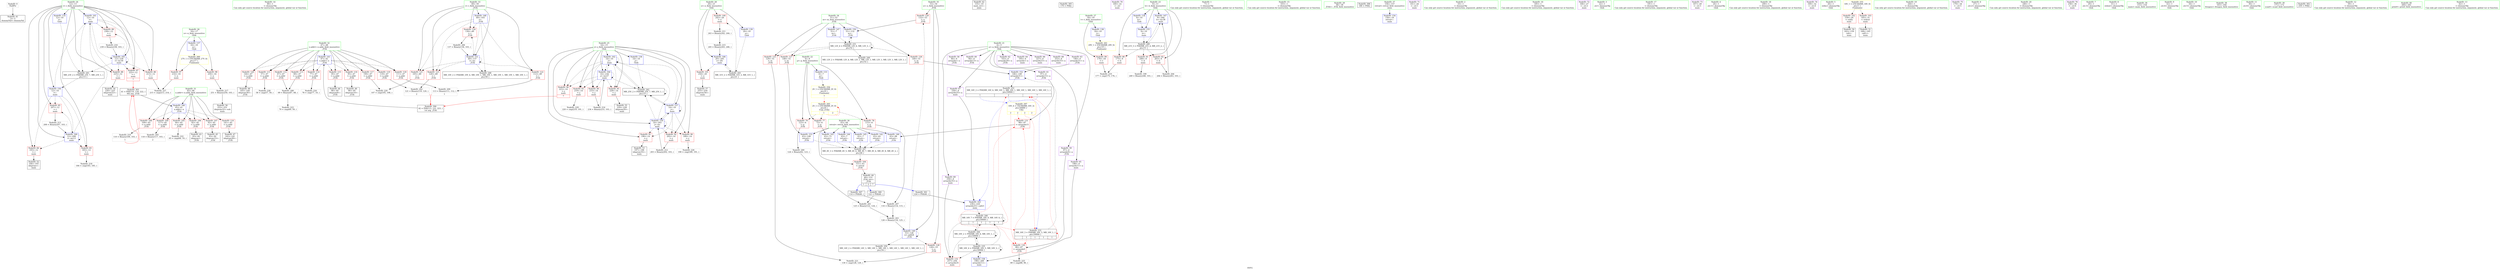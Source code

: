 digraph "SVFG" {
	label="SVFG";

	Node0x564e0993f7c0 [shape=record,color=grey,label="{NodeID: 0\nNullPtr}"];
	Node0x564e0993f7c0 -> Node0x564e09960aa0[style=solid];
	Node0x564e09961150 [shape=record,color=red,label="{NodeID: 97\n214\<--16\n\<--n\nmain\n}"];
	Node0x564e09961150 -> Node0x564e0996eb60[style=solid];
	Node0x564e0993fbe0 [shape=record,color=green,label="{NodeID: 14\n90\<--1\n\<--dummyObj\nCan only get source location for instruction, argument, global var or function.}"];
	Node0x564e09961cb0 [shape=record,color=red,label="{NodeID: 111\n57\<--47\n\<--x.addr\n_Z1fii\n}"];
	Node0x564e09961cb0 -> Node0x564e0996ece0[style=solid];
	Node0x564e0995fef0 [shape=record,color=green,label="{NodeID: 28\n20\<--21\nx\<--x_field_insensitive\nGlob }"];
	Node0x564e0995fef0 -> Node0x564e099613c0[style=solid];
	Node0x564e0995fef0 -> Node0x564e09961490[style=solid];
	Node0x564e0995fef0 -> Node0x564e09967bd0[style=solid];
	Node0x564e0995fef0 -> Node0x564e099691f0[style=solid];
	Node0x564e0996cee0 [shape=record,color=grey,label="{NodeID: 208\n69 = Binary(67, 68, )\n}"];
	Node0x564e0996cee0 -> Node0x564e0996e560[style=solid];
	Node0x564e09966f50 [shape=record,color=red,label="{NodeID: 125\n129\<--51\n\<--m\n_Z1fii\n}"];
	Node0x564e09966f50 -> Node0x564e0996e260[style=solid];
	Node0x564e09960ba0 [shape=record,color=black,label="{NodeID: 42\n155\<--10\nmain_ret\<--\nmain\n}"];
	Node0x564e09990550 [shape=record,color=black,label="{NodeID: 305\n170 = PHI()\n}"];
	Node0x564e0996e3e0 [shape=record,color=grey,label="{NodeID: 222\n65 = cmp(64, 10, )\n}"];
	Node0x564e09967bd0 [shape=record,color=blue,label="{NodeID: 139\n20\<--10\nx\<--\nGlob }"];
	Node0x564e09967bd0 -> Node0x564e0997aae0[style=dashed];
	Node0x564e09962720 [shape=record,color=black,label="{NodeID: 56\n252\<--251\nidxprom32\<--sub\nmain\n}"];
	Node0x564e09968760 [shape=record,color=blue,label="{NodeID: 153\n43\<--148\nretval\<--\n_Z1fii\n}"];
	Node0x564e09968760 -> Node0x564e0997bee0[style=dashed];
	Node0x564e09963280 [shape=record,color=purple,label="{NodeID: 70\n160\<--22\n\<--.str\nmain\n}"];
	Node0x564e0997d5f0 [shape=record,color=black,label="{NodeID: 250\nMR_14V_2 = PHI(MR_14V_3, MR_14V_1, MR_14V_1, MR_14V_1, MR_14V_1, MR_14V_1, )\npts\{54 \}\n}"];
	Node0x564e099692c0 [shape=record,color=blue,label="{NodeID: 167\n9\<--264\nh\<--inc38\nmain\n}"];
	Node0x564e099692c0 -> Node0x564e09979be0[style=dashed];
	Node0x564e09963de0 [shape=record,color=red,label="{NodeID: 84\n193\<--12\n\<--i\nmain\n}"];
	Node0x564e09963de0 -> Node0x564e099623e0[style=solid];
	Node0x564e09942520 [shape=record,color=green,label="{NodeID: 1\n7\<--1\n\<--dummyObj\nCan only get source location for instruction, argument, global var or function.}"];
	Node0x564e09961220 [shape=record,color=red,label="{NodeID: 98\n250\<--16\n\<--n\nmain\n}"];
	Node0x564e09961220 -> Node0x564e0996dc60[style=solid];
	Node0x564e0993fcb0 [shape=record,color=green,label="{NodeID: 15\n103\<--1\n\<--dummyObj\nCan only get source location for instruction, argument, global var or function.}"];
	Node0x564e09961d80 [shape=record,color=red,label="{NodeID: 112\n67\<--47\n\<--x.addr\n_Z1fii\n}"];
	Node0x564e09961d80 -> Node0x564e0996cee0[style=solid];
	Node0x564e0995fff0 [shape=record,color=green,label="{NodeID: 29\n38\<--39\n_Z1fii\<--_Z1fii_field_insensitive\n}"];
	Node0x564e0996d060 [shape=record,color=grey,label="{NodeID: 209\n113 = Binary(111, 112, )\n|{<s0>1}}"];
	Node0x564e0996d060:s0 -> Node0x564e09990150[style=solid,color=red];
	Node0x564e09967020 [shape=record,color=red,label="{NodeID: 126\n140\<--51\n\<--m\n_Z1fii\n}"];
	Node0x564e09967020 -> Node0x564e09968690[style=solid];
	Node0x564e09960c70 [shape=record,color=black,label="{NodeID: 43\n83\<--82\nidxprom\<--\n_Z1fii\n}"];
	Node0x564e09990650 [shape=record,color=black,label="{NodeID: 306\n180 = PHI()\n}"];
	Node0x564e0996e560 [shape=record,color=grey,label="{NodeID: 223\n70 = cmp(69, 59, )\n}"];
	Node0x564e09967cd0 [shape=record,color=blue,label="{NodeID: 140\n45\<--41\nn.addr\<--n\n_Z1fii\n}"];
	Node0x564e09967cd0 -> Node0x564e099617d0[style=dashed];
	Node0x564e09967cd0 -> Node0x564e099618a0[style=dashed];
	Node0x564e09967cd0 -> Node0x564e09961970[style=dashed];
	Node0x564e09967cd0 -> Node0x564e09961a40[style=dashed];
	Node0x564e09967cd0 -> Node0x564e09961b10[style=dashed];
	Node0x564e09967cd0 -> Node0x564e09961be0[style=dashed];
	Node0x564e099627f0 [shape=record,color=black,label="{NodeID: 57\n255\<--254\nidxprom34\<--\nmain\n}"];
	Node0x564e09968830 [shape=record,color=blue,label="{NodeID: 154\n156\<--10\nretval\<--\nmain\n}"];
	Node0x564e09963350 [shape=record,color=purple,label="{NodeID: 71\n161\<--24\n\<--.str.1\nmain\n}"];
	Node0x564e0997d6e0 [shape=record,color=black,label="{NodeID: 251\nMR_16V_2 = PHI(MR_16V_6, MR_16V_1, MR_16V_1, MR_16V_1, MR_16V_1, MR_16V_1, )\npts\{50000 \}\n|{<s0>1|<s1>2|<s2>7}}"];
	Node0x564e0997d6e0:s0 -> Node0x564e09982630[style=dashed,color=blue];
	Node0x564e0997d6e0:s1 -> Node0x564e099778e0[style=dashed,color=blue];
	Node0x564e0997d6e0:s2 -> Node0x564e09968f80[style=dashed,color=blue];
	Node0x564e09963eb0 [shape=record,color=red,label="{NodeID: 85\n207\<--12\n\<--i\nmain\n}"];
	Node0x564e09963eb0 -> Node0x564e0996d660[style=solid];
	Node0x564e0993ff20 [shape=record,color=green,label="{NodeID: 2\n10\<--1\n\<--dummyObj\nCan only get source location for instruction, argument, global var or function.}"];
	Node0x564e0997fe10 [shape=record,color=yellow,style=double,label="{NodeID: 265\n2V_1 = ENCHI(MR_2V_0)\npts\{8 \}\nFun[_Z1fii]|{|<s3>1|<s4>2}}"];
	Node0x564e0997fe10 -> Node0x564e09963830[style=dashed];
	Node0x564e0997fe10 -> Node0x564e09963900[style=dashed];
	Node0x564e0997fe10 -> Node0x564e099639d0[style=dashed];
	Node0x564e0997fe10:s3 -> Node0x564e0997fe10[style=dashed,color=red];
	Node0x564e0997fe10:s4 -> Node0x564e0997fe10[style=dashed,color=red];
	Node0x564e099612f0 [shape=record,color=red,label="{NodeID: 99\n176\<--18\n\<--t\nmain\n}"];
	Node0x564e099612f0 -> Node0x564e0996df60[style=solid];
	Node0x564e0995f0a0 [shape=record,color=green,label="{NodeID: 16\n185\<--1\n\<--dummyObj\nCan only get source location for instruction, argument, global var or function.}"];
	Node0x564e09961e50 [shape=record,color=red,label="{NodeID: 113\n68\<--47\n\<--x.addr\n_Z1fii\n}"];
	Node0x564e09961e50 -> Node0x564e0996cee0[style=solid];
	Node0x564e099600f0 [shape=record,color=green,label="{NodeID: 30\n43\<--44\nretval\<--retval_field_insensitive\n_Z1fii\n}"];
	Node0x564e099600f0 -> Node0x564e09961700[style=solid];
	Node0x564e099600f0 -> Node0x564e09967e70[style=solid];
	Node0x564e099600f0 -> Node0x564e09967f40[style=solid];
	Node0x564e099600f0 -> Node0x564e09968010[style=solid];
	Node0x564e099600f0 -> Node0x564e099680e0[style=solid];
	Node0x564e099600f0 -> Node0x564e099681b0[style=solid];
	Node0x564e099600f0 -> Node0x564e09968760[style=solid];
	Node0x564e0996d1e0 [shape=record,color=grey,label="{NodeID: 210\n110 = Binary(109, 103, )\n|{<s0>1}}"];
	Node0x564e0996d1e0:s0 -> Node0x564e0998fe40[style=solid,color=red];
	Node0x564e099670f0 [shape=record,color=red,label="{NodeID: 127\n148\<--51\n\<--m\n_Z1fii\n}"];
	Node0x564e099670f0 -> Node0x564e09968760[style=solid];
	Node0x564e09960d40 [shape=record,color=black,label="{NodeID: 44\n86\<--85\nidxprom8\<--\n_Z1fii\n}"];
	Node0x564e09990750 [shape=record,color=black,label="{NodeID: 307\n114 = PHI(40, )\n}"];
	Node0x564e09990750 -> Node0x564e0996cd60[style=solid];
	Node0x564e0996e6e0 [shape=record,color=grey,label="{NodeID: 224\n78 = cmp(77, 10, )\n}"];
	Node0x564e09967da0 [shape=record,color=blue,label="{NodeID: 141\n47\<--42\nx.addr\<--x\n_Z1fii\n}"];
	Node0x564e09967da0 -> Node0x564e09961cb0[style=dashed];
	Node0x564e09967da0 -> Node0x564e09961d80[style=dashed];
	Node0x564e09967da0 -> Node0x564e09961e50[style=dashed];
	Node0x564e09967da0 -> Node0x564e09961f20[style=dashed];
	Node0x564e09967da0 -> Node0x564e09961ff0[style=dashed];
	Node0x564e09967da0 -> Node0x564e09966800[style=dashed];
	Node0x564e09967da0 -> Node0x564e099668d0[style=dashed];
	Node0x564e09967da0 -> Node0x564e099669a0[style=dashed];
	Node0x564e09967da0 -> Node0x564e09966a70[style=dashed];
	Node0x564e09967da0 -> Node0x564e09966b40[style=dashed];
	Node0x564e099628c0 [shape=record,color=purple,label="{NodeID: 58\n84\<--4\narrayidx\<--a\n_Z1fii\n}"];
	Node0x564e09968900 [shape=record,color=blue,label="{NodeID: 155\n9\<--10\nh\<--\nmain\n}"];
	Node0x564e09968900 -> Node0x564e09979be0[style=dashed];
	Node0x564e09963420 [shape=record,color=purple,label="{NodeID: 72\n166\<--27\n\<--.str.2\nmain\n}"];
	Node0x564e09963f80 [shape=record,color=red,label="{NodeID: 86\n213\<--12\n\<--i\nmain\n}"];
	Node0x564e09963f80 -> Node0x564e0996eb60[style=solid];
	Node0x564e0993f9c0 [shape=record,color=green,label="{NodeID: 3\n22\<--1\n.str\<--dummyObj\nGlob }"];
	Node0x564e099613c0 [shape=record,color=red,label="{NodeID: 100\n242\<--20\n\<--x\nmain\n}"];
	Node0x564e099613c0 -> Node0x564e0996d360[style=solid];
	Node0x564e0995f170 [shape=record,color=green,label="{NodeID: 17\n191\<--1\n\<--dummyObj\nCan only get source location for instruction, argument, global var or function.}"];
	Node0x564e09961f20 [shape=record,color=red,label="{NodeID: 114\n77\<--47\n\<--x.addr\n_Z1fii\n}"];
	Node0x564e09961f20 -> Node0x564e0996e6e0[style=solid];
	Node0x564e099601c0 [shape=record,color=green,label="{NodeID: 31\n45\<--46\nn.addr\<--n.addr_field_insensitive\n_Z1fii\n}"];
	Node0x564e099601c0 -> Node0x564e099617d0[style=solid];
	Node0x564e099601c0 -> Node0x564e099618a0[style=solid];
	Node0x564e099601c0 -> Node0x564e09961970[style=solid];
	Node0x564e099601c0 -> Node0x564e09961a40[style=solid];
	Node0x564e099601c0 -> Node0x564e09961b10[style=solid];
	Node0x564e099601c0 -> Node0x564e09961be0[style=solid];
	Node0x564e099601c0 -> Node0x564e09967cd0[style=solid];
	Node0x564e0996d360 [shape=record,color=grey,label="{NodeID: 211\n243 = Binary(242, 244, )\n}"];
	Node0x564e0996d360 -> Node0x564e0996d960[style=solid];
	Node0x564e099671c0 [shape=record,color=red,label="{NodeID: 128\n128\<--53\n\<--u\n_Z1fii\n}"];
	Node0x564e099671c0 -> Node0x564e0996e260[style=solid];
	Node0x564e09960e10 [shape=record,color=black,label="{NodeID: 45\n93\<--92\nidxprom12\<--\n_Z1fii\n}"];
	Node0x564e0996e860 [shape=record,color=grey,label="{NodeID: 225\n89 = cmp(88, 90, )\n}"];
	Node0x564e09967e70 [shape=record,color=blue,label="{NodeID: 142\n43\<--62\nretval\<--\n_Z1fii\n}"];
	Node0x564e09967e70 -> Node0x564e0997bee0[style=dashed];
	Node0x564e09962990 [shape=record,color=purple,label="{NodeID: 59\n87\<--4\narrayidx9\<--a\n_Z1fii\n}"];
	Node0x564e09962990 -> Node0x564e09967360[style=solid];
	Node0x564e099689d0 [shape=record,color=blue,label="{NodeID: 156\n12\<--10\ni\<--\nmain\n}"];
	Node0x564e099689d0 -> Node0x564e09963d10[style=dashed];
	Node0x564e099689d0 -> Node0x564e09963de0[style=dashed];
	Node0x564e099689d0 -> Node0x564e09963eb0[style=dashed];
	Node0x564e099689d0 -> Node0x564e09968d10[style=dashed];
	Node0x564e099689d0 -> Node0x564e09968de0[style=dashed];
	Node0x564e099634f0 [shape=record,color=purple,label="{NodeID: 73\n167\<--29\n\<--.str.3\nmain\n}"];
	Node0x564e09964050 [shape=record,color=red,label="{NodeID: 87\n222\<--12\n\<--i\nmain\n|{<s0>7}}"];
	Node0x564e09964050:s0 -> Node0x564e0998fe40[style=solid,color=red];
	Node0x564e0993fd60 [shape=record,color=green,label="{NodeID: 4\n24\<--1\n.str.1\<--dummyObj\nGlob }"];
	Node0x564e09961490 [shape=record,color=red,label="{NodeID: 101\n254\<--20\n\<--x\nmain\n}"];
	Node0x564e09961490 -> Node0x564e099627f0[style=solid];
	Node0x564e0995f240 [shape=record,color=green,label="{NodeID: 18\n200\<--1\n\<--dummyObj\nCan only get source location for instruction, argument, global var or function.}"];
	Node0x564e09961ff0 [shape=record,color=red,label="{NodeID: 115\n85\<--47\n\<--x.addr\n_Z1fii\n}"];
	Node0x564e09961ff0 -> Node0x564e09960d40[style=solid];
	Node0x564e09960290 [shape=record,color=green,label="{NodeID: 32\n47\<--48\nx.addr\<--x.addr_field_insensitive\n_Z1fii\n}"];
	Node0x564e09960290 -> Node0x564e09961cb0[style=solid];
	Node0x564e09960290 -> Node0x564e09961d80[style=solid];
	Node0x564e09960290 -> Node0x564e09961e50[style=solid];
	Node0x564e09960290 -> Node0x564e09961f20[style=solid];
	Node0x564e09960290 -> Node0x564e09961ff0[style=solid];
	Node0x564e09960290 -> Node0x564e09966800[style=solid];
	Node0x564e09960290 -> Node0x564e099668d0[style=solid];
	Node0x564e09960290 -> Node0x564e099669a0[style=solid];
	Node0x564e09960290 -> Node0x564e09966a70[style=solid];
	Node0x564e09960290 -> Node0x564e09966b40[style=solid];
	Node0x564e09960290 -> Node0x564e09967da0[style=solid];
	Node0x564e0996d4e0 [shape=record,color=grey,label="{NodeID: 212\n203 = Binary(202, 103, )\n}"];
	Node0x564e0996d4e0 -> Node0x564e09968c40[style=solid];
	Node0x564e09967290 [shape=record,color=red,label="{NodeID: 129\n132\<--53\n\<--u\n_Z1fii\n}"];
	Node0x564e09967290 -> Node0x564e099684f0[style=solid];
	Node0x564e09960ee0 [shape=record,color=black,label="{NodeID: 46\n96\<--95\nidxprom14\<--\n_Z1fii\n}"];
	Node0x564e0996e9e0 [shape=record,color=grey,label="{NodeID: 226\n190 = cmp(189, 191, )\n}"];
	Node0x564e09967f40 [shape=record,color=blue,label="{NodeID: 143\n43\<--72\nretval\<--\n_Z1fii\n}"];
	Node0x564e09967f40 -> Node0x564e0997bee0[style=dashed];
	Node0x564e09962a60 [shape=record,color=purple,label="{NodeID: 60\n94\<--4\narrayidx13\<--a\n_Z1fii\n}"];
	Node0x564e09979be0 [shape=record,color=black,label="{NodeID: 240\nMR_21V_3 = PHI(MR_21V_4, MR_21V_2, )\npts\{11 \}\n}"];
	Node0x564e09979be0 -> Node0x564e09963aa0[style=dashed];
	Node0x564e09979be0 -> Node0x564e09963b70[style=dashed];
	Node0x564e09979be0 -> Node0x564e09963c40[style=dashed];
	Node0x564e09979be0 -> Node0x564e099692c0[style=dashed];
	Node0x564e09968aa0 [shape=record,color=blue,label="{NodeID: 157\n14\<--10\nj\<--\nmain\n}"];
	Node0x564e09968aa0 -> Node0x564e099642c0[style=dashed];
	Node0x564e09968aa0 -> Node0x564e09964390[style=dashed];
	Node0x564e09968aa0 -> Node0x564e09964460[style=dashed];
	Node0x564e09968aa0 -> Node0x564e09968aa0[style=dashed];
	Node0x564e09968aa0 -> Node0x564e09968c40[style=dashed];
	Node0x564e09968aa0 -> Node0x564e09968eb0[style=dashed];
	Node0x564e09968aa0 -> Node0x564e0997a5e0[style=dashed];
	Node0x564e099635c0 [shape=record,color=purple,label="{NodeID: 74\n169\<--32\n\<--.str.4\nmain\n}"];
	Node0x564e09964120 [shape=record,color=red,label="{NodeID: 88\n225\<--12\n\<--i\nmain\n}"];
	Node0x564e09964120 -> Node0x564e09962580[style=solid];
	Node0x564e0995ed60 [shape=record,color=green,label="{NodeID: 5\n26\<--1\nstdin\<--dummyObj\nGlob }"];
	Node0x564e09961560 [shape=record,color=red,label="{NodeID: 102\n159\<--26\n\<--stdin\nmain\n}"];
	Node0x564e09961560 -> Node0x564e09962240[style=solid];
	Node0x564e09942610 [shape=record,color=green,label="{NodeID: 19\n244\<--1\n\<--dummyObj\nCan only get source location for instruction, argument, global var or function.}"];
	Node0x564e099652a0 [shape=record,color=grey,label="{NodeID: 199\n249 = Binary(248, 103, )\n}"];
	Node0x564e09966800 [shape=record,color=red,label="{NodeID: 116\n95\<--47\n\<--x.addr\n_Z1fii\n}"];
	Node0x564e09966800 -> Node0x564e09960ee0[style=solid];
	Node0x564e09960360 [shape=record,color=green,label="{NodeID: 33\n49\<--50\ni\<--i_field_insensitive\n_Z1fii\n}"];
	Node0x564e09960360 -> Node0x564e09966c10[style=solid];
	Node0x564e09960360 -> Node0x564e09966ce0[style=solid];
	Node0x564e09960360 -> Node0x564e09966db0[style=solid];
	Node0x564e09960360 -> Node0x564e09966e80[style=solid];
	Node0x564e09960360 -> Node0x564e09968350[style=solid];
	Node0x564e09960360 -> Node0x564e099685c0[style=solid];
	Node0x564e0996d660 [shape=record,color=grey,label="{NodeID: 213\n208 = Binary(207, 103, )\n}"];
	Node0x564e0996d660 -> Node0x564e09968d10[style=solid];
	Node0x564e09967360 [shape=record,color=red,label="{NodeID: 130\n88\<--87\n\<--arrayidx9\n_Z1fii\n}"];
	Node0x564e09967360 -> Node0x564e0996e860[style=solid];
	Node0x564e09960fb0 [shape=record,color=black,label="{NodeID: 47\n142\<--141\nidxprom28\<--\n_Z1fii\n}"];
	Node0x564e0996eb60 [shape=record,color=grey,label="{NodeID: 227\n215 = cmp(213, 214, )\n}"];
	Node0x564e09968010 [shape=record,color=blue,label="{NodeID: 144\n43\<--7\nretval\<--\n_Z1fii\n}"];
	Node0x564e09968010 -> Node0x564e0997bee0[style=dashed];
	Node0x564e09962b30 [shape=record,color=purple,label="{NodeID: 61\n97\<--4\narrayidx15\<--a\n_Z1fii\n}"];
	Node0x564e09962b30 -> Node0x564e09967430[style=solid];
	Node0x564e0997a0e0 [shape=record,color=black,label="{NodeID: 241\nMR_23V_2 = PHI(MR_23V_7, MR_23V_1, )\npts\{13 \}\n}"];
	Node0x564e0997a0e0 -> Node0x564e099689d0[style=dashed];
	Node0x564e09968b70 [shape=record,color=blue,label="{NodeID: 158\n198\<--200\narrayidx11\<--\nmain\n}"];
	Node0x564e09968b70 -> Node0x564e099782e0[style=dashed];
	Node0x564e09963690 [shape=record,color=purple,label="{NodeID: 75\n179\<--34\n\<--.str.5\nmain\n}"];
	Node0x564e0997eae0 [shape=record,color=yellow,style=double,label="{NodeID: 255\n18V_1 = ENCHI(MR_18V_0)\npts\{1 \}\nFun[main]}"];
	Node0x564e0997eae0 -> Node0x564e09961560[style=dashed];
	Node0x564e0997eae0 -> Node0x564e09961630[style=dashed];
	Node0x564e099641f0 [shape=record,color=red,label="{NodeID: 89\n238\<--12\n\<--i\nmain\n}"];
	Node0x564e099641f0 -> Node0x564e0996dae0[style=solid];
	Node0x564e0995edf0 [shape=record,color=green,label="{NodeID: 6\n27\<--1\n.str.2\<--dummyObj\nGlob }"];
	Node0x564e09961630 [shape=record,color=red,label="{NodeID: 103\n165\<--31\n\<--stdout\nmain\n}"];
	Node0x564e09961630 -> Node0x564e09962310[style=solid];
	Node0x564e099426d0 [shape=record,color=green,label="{NodeID: 20\n246\<--1\n\<--dummyObj\nCan only get source location for instruction, argument, global var or function.}"];
	Node0x564e09965420 [shape=record,color=grey,label="{NodeID: 200\n124 = Binary(62, 123, )\n}"];
	Node0x564e09965420 -> Node0x564e099655a0[style=solid];
	Node0x564e099668d0 [shape=record,color=red,label="{NodeID: 117\n106\<--47\n\<--x.addr\n_Z1fii\n}"];
	Node0x564e099668d0 -> Node0x564e0996e0e0[style=solid];
	Node0x564e09960430 [shape=record,color=green,label="{NodeID: 34\n51\<--52\nm\<--m_field_insensitive\n_Z1fii\n}"];
	Node0x564e09960430 -> Node0x564e09966f50[style=solid];
	Node0x564e09960430 -> Node0x564e09967020[style=solid];
	Node0x564e09960430 -> Node0x564e099670f0[style=solid];
	Node0x564e09960430 -> Node0x564e09968280[style=solid];
	Node0x564e09960430 -> Node0x564e099684f0[style=solid];
	Node0x564e09982630 [shape=record,color=yellow,style=double,label="{NodeID: 297\n16V_4 = CSCHI(MR_16V_3)\npts\{50000 \}\nCS[]|{<s0>2|<s1>2|<s2>2|<s3>2}}"];
	Node0x564e09982630:s0 -> Node0x564e09967360[style=dashed,color=red];
	Node0x564e09982630:s1 -> Node0x564e09967430[style=dashed,color=red];
	Node0x564e09982630:s2 -> Node0x564e099778e0[style=dashed,color=red];
	Node0x564e09982630:s3 -> Node0x564e0997d6e0[style=dashed,color=red];
	Node0x564e0996d7e0 [shape=record,color=grey,label="{NodeID: 214\n234 = Binary(233, 103, )\n}"];
	Node0x564e0996d7e0 -> Node0x564e09969050[style=solid];
	Node0x564e09967430 [shape=record,color=red,label="{NodeID: 131\n98\<--97\n\<--arrayidx15\n_Z1fii\n}"];
	Node0x564e09967430 -> Node0x564e099681b0[style=solid];
	Node0x564e099620a0 [shape=record,color=black,label="{NodeID: 48\n145\<--144\nidxprom30\<--\n_Z1fii\n}"];
	Node0x564e0996ece0 [shape=record,color=grey,label="{NodeID: 228\n58 = cmp(57, 59, )\n}"];
	Node0x564e099680e0 [shape=record,color=blue,label="{NodeID: 145\n43\<--7\nretval\<--\n_Z1fii\n}"];
	Node0x564e099680e0 -> Node0x564e0997bee0[style=dashed];
	Node0x564e09962c00 [shape=record,color=purple,label="{NodeID: 62\n143\<--4\narrayidx29\<--a\n_Z1fii\n}"];
	Node0x564e0997a5e0 [shape=record,color=black,label="{NodeID: 242\nMR_25V_2 = PHI(MR_25V_7, MR_25V_1, )\npts\{15 \}\n}"];
	Node0x564e0997a5e0 -> Node0x564e09968aa0[style=dashed];
	Node0x564e0997a5e0 -> Node0x564e09968eb0[style=dashed];
	Node0x564e0997a5e0 -> Node0x564e0997a5e0[style=dashed];
	Node0x564e09968c40 [shape=record,color=blue,label="{NodeID: 159\n14\<--203\nj\<--inc\nmain\n}"];
	Node0x564e09968c40 -> Node0x564e099642c0[style=dashed];
	Node0x564e09968c40 -> Node0x564e09964390[style=dashed];
	Node0x564e09968c40 -> Node0x564e09964460[style=dashed];
	Node0x564e09968c40 -> Node0x564e09968aa0[style=dashed];
	Node0x564e09968c40 -> Node0x564e09968c40[style=dashed];
	Node0x564e09968c40 -> Node0x564e09968eb0[style=dashed];
	Node0x564e09968c40 -> Node0x564e0997a5e0[style=dashed];
	Node0x564e09963760 [shape=record,color=purple,label="{NodeID: 76\n258\<--36\n\<--.str.6\nmain\n}"];
	Node0x564e0997f600 [shape=record,color=yellow,style=double,label="{NodeID: 256\n2V_1 = ENCHI(MR_2V_0)\npts\{8 \}\nFun[main]|{<s0>7}}"];
	Node0x564e0997f600:s0 -> Node0x564e0997fe10[style=dashed,color=red];
	Node0x564e099642c0 [shape=record,color=red,label="{NodeID: 90\n189\<--14\n\<--j\nmain\n}"];
	Node0x564e099642c0 -> Node0x564e0996e9e0[style=solid];
	Node0x564e09957070 [shape=record,color=green,label="{NodeID: 7\n29\<--1\n.str.3\<--dummyObj\nGlob }"];
	Node0x564e09961700 [shape=record,color=red,label="{NodeID: 104\n151\<--43\n\<--retval\n_Z1fii\n}"];
	Node0x564e09961700 -> Node0x564e09962170[style=solid];
	Node0x564e099427d0 [shape=record,color=green,label="{NodeID: 21\n4\<--5\na\<--a_field_insensitive\nGlob }"];
	Node0x564e099427d0 -> Node0x564e099628c0[style=solid];
	Node0x564e099427d0 -> Node0x564e09962990[style=solid];
	Node0x564e099427d0 -> Node0x564e09962a60[style=solid];
	Node0x564e099427d0 -> Node0x564e09962b30[style=solid];
	Node0x564e099427d0 -> Node0x564e09962c00[style=solid];
	Node0x564e099427d0 -> Node0x564e09962cd0[style=solid];
	Node0x564e099427d0 -> Node0x564e09962da0[style=solid];
	Node0x564e099427d0 -> Node0x564e09962e70[style=solid];
	Node0x564e099427d0 -> Node0x564e09962f40[style=solid];
	Node0x564e099427d0 -> Node0x564e09963010[style=solid];
	Node0x564e099427d0 -> Node0x564e099630e0[style=solid];
	Node0x564e099427d0 -> Node0x564e099631b0[style=solid];
	Node0x564e099655a0 [shape=record,color=grey,label="{NodeID: 201\n125 = Binary(122, 124, )\n}"];
	Node0x564e099655a0 -> Node0x564e0996c760[style=solid];
	Node0x564e099669a0 [shape=record,color=red,label="{NodeID: 118\n111\<--47\n\<--x.addr\n_Z1fii\n}"];
	Node0x564e099669a0 -> Node0x564e0996d060[style=solid];
	Node0x564e09960500 [shape=record,color=green,label="{NodeID: 35\n53\<--54\nu\<--u_field_insensitive\n_Z1fii\n}"];
	Node0x564e09960500 -> Node0x564e099671c0[style=solid];
	Node0x564e09960500 -> Node0x564e09967290[style=solid];
	Node0x564e09960500 -> Node0x564e09968420[style=solid];
	Node0x564e0996d960 [shape=record,color=grey,label="{NodeID: 215\n245 = Binary(243, 246, )\n}"];
	Node0x564e0996d960 -> Node0x564e099691f0[style=solid];
	Node0x564e09967500 [shape=record,color=red,label="{NodeID: 132\n257\<--256\n\<--arrayidx35\nmain\n}"];
	Node0x564e09962170 [shape=record,color=black,label="{NodeID: 49\n40\<--151\n_Z1fii_ret\<--\n_Z1fii\n|{<s0>1|<s1>2|<s2>7}}"];
	Node0x564e09962170:s0 -> Node0x564e09990750[style=solid,color=blue];
	Node0x564e09962170:s1 -> Node0x564e0998fb50[style=solid,color=blue];
	Node0x564e09962170:s2 -> Node0x564e0998f640[style=solid,color=blue];
	Node0x564e0996ee60 [shape=record,color=grey,label="{NodeID: 229\n220 = cmp(219, 191, )\n}"];
	Node0x564e099681b0 [shape=record,color=blue,label="{NodeID: 146\n43\<--98\nretval\<--\n_Z1fii\n}"];
	Node0x564e099681b0 -> Node0x564e0997bee0[style=dashed];
	Node0x564e09962cd0 [shape=record,color=purple,label="{NodeID: 63\n146\<--4\narrayidx31\<--a\n_Z1fii\n}"];
	Node0x564e09962cd0 -> Node0x564e09968690[style=solid];
	Node0x564e0997aae0 [shape=record,color=black,label="{NodeID: 243\nMR_31V_2 = PHI(MR_31V_3, MR_31V_1, )\npts\{21 \}\n}"];
	Node0x564e0997aae0 -> Node0x564e099613c0[style=dashed];
	Node0x564e0997aae0 -> Node0x564e099691f0[style=dashed];
	Node0x564e09968d10 [shape=record,color=blue,label="{NodeID: 160\n12\<--208\ni\<--inc13\nmain\n}"];
	Node0x564e09968d10 -> Node0x564e09963d10[style=dashed];
	Node0x564e09968d10 -> Node0x564e09963de0[style=dashed];
	Node0x564e09968d10 -> Node0x564e09963eb0[style=dashed];
	Node0x564e09968d10 -> Node0x564e09968d10[style=dashed];
	Node0x564e09968d10 -> Node0x564e09968de0[style=dashed];
	Node0x564e09963830 [shape=record,color=red,label="{NodeID: 77\n72\<--6\n\<--p\n_Z1fii\n}"];
	Node0x564e09963830 -> Node0x564e09967f40[style=solid];
	Node0x564e09964390 [shape=record,color=red,label="{NodeID: 91\n196\<--14\n\<--j\nmain\n}"];
	Node0x564e09964390 -> Node0x564e099624b0[style=solid];
	Node0x564e09957100 [shape=record,color=green,label="{NodeID: 8\n31\<--1\nstdout\<--dummyObj\nGlob }"];
	Node0x564e099617d0 [shape=record,color=red,label="{NodeID: 105\n64\<--45\n\<--n.addr\n_Z1fii\n}"];
	Node0x564e099617d0 -> Node0x564e0996e3e0[style=solid];
	Node0x564e099428d0 [shape=record,color=green,label="{NodeID: 22\n6\<--8\np\<--p_field_insensitive\nGlob }"];
	Node0x564e099428d0 -> Node0x564e09963830[style=solid];
	Node0x564e099428d0 -> Node0x564e09963900[style=solid];
	Node0x564e099428d0 -> Node0x564e099639d0[style=solid];
	Node0x564e099428d0 -> Node0x564e099675d0[style=solid];
	Node0x564e0996c660 [shape=record,color=grey,label="{NodeID: 202\n121 = Binary(119, 120, )\n|{<s0>2}}"];
	Node0x564e0996c660:s0 -> Node0x564e09990150[style=solid,color=red];
	Node0x564e09966a70 [shape=record,color=red,label="{NodeID: 119\n119\<--47\n\<--x.addr\n_Z1fii\n}"];
	Node0x564e09966a70 -> Node0x564e0996c660[style=solid];
	Node0x564e099605d0 [shape=record,color=green,label="{NodeID: 36\n153\<--154\nmain\<--main_field_insensitive\n}"];
	Node0x564e0996dae0 [shape=record,color=grey,label="{NodeID: 216\n239 = Binary(238, 103, )\n}"];
	Node0x564e0996dae0 -> Node0x564e09969120[style=solid];
	Node0x564e099675d0 [shape=record,color=blue,label="{NodeID: 133\n6\<--7\np\<--\nGlob }"];
	Node0x564e099675d0 -> Node0x564e0997f600[style=dashed];
	Node0x564e09962240 [shape=record,color=black,label="{NodeID: 50\n162\<--159\ncall\<--\nmain\n}"];
	Node0x564e09968280 [shape=record,color=blue,label="{NodeID: 147\n51\<--7\nm\<--\n_Z1fii\n}"];
	Node0x564e09968280 -> Node0x564e09976ee0[style=dashed];
	Node0x564e09962da0 [shape=record,color=purple,label="{NodeID: 64\n195\<--4\narrayidx\<--a\nmain\n}"];
	Node0x564e0997afe0 [shape=record,color=black,label="{NodeID: 244\nMR_16V_2 = PHI(MR_16V_6, MR_16V_1, )\npts\{50000 \}\n}"];
	Node0x564e0997afe0 -> Node0x564e09967500[style=dashed];
	Node0x564e0997afe0 -> Node0x564e099782e0[style=dashed];
	Node0x564e0997afe0 -> Node0x564e0997afe0[style=dashed];
	Node0x564e0997afe0 -> Node0x564e0997b9e0[style=dashed];
	Node0x564e09968de0 [shape=record,color=blue,label="{NodeID: 161\n12\<--10\ni\<--\nmain\n}"];
	Node0x564e09968de0 -> Node0x564e09963f80[style=dashed];
	Node0x564e09968de0 -> Node0x564e09964050[style=dashed];
	Node0x564e09968de0 -> Node0x564e09964120[style=dashed];
	Node0x564e09968de0 -> Node0x564e099641f0[style=dashed];
	Node0x564e09968de0 -> Node0x564e09969120[style=dashed];
	Node0x564e09968de0 -> Node0x564e0997a0e0[style=dashed];
	Node0x564e09963900 [shape=record,color=red,label="{NodeID: 78\n115\<--6\n\<--p\n_Z1fii\n}"];
	Node0x564e09963900 -> Node0x564e0996cd60[style=solid];
	Node0x564e09964460 [shape=record,color=red,label="{NodeID: 92\n202\<--14\n\<--j\nmain\n}"];
	Node0x564e09964460 -> Node0x564e0996d4e0[style=solid];
	Node0x564e099582a0 [shape=record,color=green,label="{NodeID: 9\n32\<--1\n.str.4\<--dummyObj\nGlob }"];
	Node0x564e099618a0 [shape=record,color=red,label="{NodeID: 106\n82\<--45\n\<--n.addr\n_Z1fii\n}"];
	Node0x564e099618a0 -> Node0x564e09960c70[style=solid];
	Node0x564e0995fa90 [shape=record,color=green,label="{NodeID: 23\n9\<--11\nh\<--h_field_insensitive\nGlob }"];
	Node0x564e0995fa90 -> Node0x564e09963aa0[style=solid];
	Node0x564e0995fa90 -> Node0x564e09963b70[style=solid];
	Node0x564e0995fa90 -> Node0x564e09963c40[style=solid];
	Node0x564e0995fa90 -> Node0x564e099676d0[style=solid];
	Node0x564e0995fa90 -> Node0x564e09968900[style=solid];
	Node0x564e0995fa90 -> Node0x564e099692c0[style=solid];
	Node0x564e0996c760 [shape=record,color=grey,label="{NodeID: 203\n126 = Binary(116, 125, )\n}"];
	Node0x564e0996c760 -> Node0x564e09968420[style=solid];
	Node0x564e09966b40 [shape=record,color=red,label="{NodeID: 120\n144\<--47\n\<--x.addr\n_Z1fii\n}"];
	Node0x564e09966b40 -> Node0x564e099620a0[style=solid];
	Node0x564e099606d0 [shape=record,color=green,label="{NodeID: 37\n156\<--157\nretval\<--retval_field_insensitive\nmain\n}"];
	Node0x564e099606d0 -> Node0x564e09968830[style=solid];
	Node0x564e0998fb50 [shape=record,color=black,label="{NodeID: 300\n122 = PHI(40, )\n}"];
	Node0x564e0998fb50 -> Node0x564e099655a0[style=solid];
	Node0x564e0996dc60 [shape=record,color=grey,label="{NodeID: 217\n251 = Binary(250, 103, )\n}"];
	Node0x564e0996dc60 -> Node0x564e09962720[style=solid];
	Node0x564e099676d0 [shape=record,color=blue,label="{NodeID: 134\n9\<--10\nh\<--\nGlob }"];
	Node0x564e099676d0 -> Node0x564e09968900[style=dashed];
	Node0x564e09962310 [shape=record,color=black,label="{NodeID: 51\n168\<--165\ncall1\<--\nmain\n}"];
	Node0x564e09976ee0 [shape=record,color=black,label="{NodeID: 231\nMR_12V_4 = PHI(MR_12V_6, MR_12V_3, )\npts\{52 \}\n}"];
	Node0x564e09976ee0 -> Node0x564e09966f50[style=dashed];
	Node0x564e09976ee0 -> Node0x564e09967020[style=dashed];
	Node0x564e09976ee0 -> Node0x564e099670f0[style=dashed];
	Node0x564e09976ee0 -> Node0x564e099684f0[style=dashed];
	Node0x564e09976ee0 -> Node0x564e09976ee0[style=dashed];
	Node0x564e09976ee0 -> Node0x564e0997c8e0[style=dashed];
	Node0x564e09968350 [shape=record,color=blue,label="{NodeID: 148\n49\<--103\ni\<--\n_Z1fii\n}"];
	Node0x564e09968350 -> Node0x564e09966c10[style=dashed];
	Node0x564e09968350 -> Node0x564e09966ce0[style=dashed];
	Node0x564e09968350 -> Node0x564e09966db0[style=dashed];
	Node0x564e09968350 -> Node0x564e09966e80[style=dashed];
	Node0x564e09968350 -> Node0x564e099685c0[style=dashed];
	Node0x564e09968350 -> Node0x564e0997c3e0[style=dashed];
	Node0x564e09962e70 [shape=record,color=purple,label="{NodeID: 65\n198\<--4\narrayidx11\<--a\nmain\n}"];
	Node0x564e09962e70 -> Node0x564e09968b70[style=solid];
	Node0x564e09968eb0 [shape=record,color=blue,label="{NodeID: 162\n14\<--10\nj\<--\nmain\n}"];
	Node0x564e09968eb0 -> Node0x564e09964530[style=dashed];
	Node0x564e09968eb0 -> Node0x564e09964600[style=dashed];
	Node0x564e09968eb0 -> Node0x564e099646d0[style=dashed];
	Node0x564e09968eb0 -> Node0x564e09961080[style=dashed];
	Node0x564e09968eb0 -> Node0x564e09968eb0[style=dashed];
	Node0x564e09968eb0 -> Node0x564e09969050[style=dashed];
	Node0x564e09968eb0 -> Node0x564e0997a5e0[style=dashed];
	Node0x564e099639d0 [shape=record,color=red,label="{NodeID: 79\n123\<--6\n\<--p\n_Z1fii\n}"];
	Node0x564e099639d0 -> Node0x564e09965420[style=solid];
	Node0x564e09964530 [shape=record,color=red,label="{NodeID: 93\n219\<--14\n\<--j\nmain\n}"];
	Node0x564e09964530 -> Node0x564e0996ee60[style=solid];
	Node0x564e09958330 [shape=record,color=green,label="{NodeID: 10\n34\<--1\n.str.5\<--dummyObj\nGlob }"];
	Node0x564e09961970 [shape=record,color=red,label="{NodeID: 107\n92\<--45\n\<--n.addr\n_Z1fii\n}"];
	Node0x564e09961970 -> Node0x564e09960e10[style=solid];
	Node0x564e0995fb20 [shape=record,color=green,label="{NodeID: 24\n12\<--13\ni\<--i_field_insensitive\nGlob }"];
	Node0x564e0995fb20 -> Node0x564e09963d10[style=solid];
	Node0x564e0995fb20 -> Node0x564e09963de0[style=solid];
	Node0x564e0995fb20 -> Node0x564e09963eb0[style=solid];
	Node0x564e0995fb20 -> Node0x564e09963f80[style=solid];
	Node0x564e0995fb20 -> Node0x564e09964050[style=solid];
	Node0x564e0995fb20 -> Node0x564e09964120[style=solid];
	Node0x564e0995fb20 -> Node0x564e099641f0[style=solid];
	Node0x564e0995fb20 -> Node0x564e099677d0[style=solid];
	Node0x564e0995fb20 -> Node0x564e099689d0[style=solid];
	Node0x564e0995fb20 -> Node0x564e09968d10[style=solid];
	Node0x564e0995fb20 -> Node0x564e09968de0[style=solid];
	Node0x564e0995fb20 -> Node0x564e09969120[style=solid];
	Node0x564e0996c8e0 [shape=record,color=grey,label="{NodeID: 204\n264 = Binary(263, 103, )\n}"];
	Node0x564e0996c8e0 -> Node0x564e099692c0[style=solid];
	Node0x564e09966c10 [shape=record,color=red,label="{NodeID: 121\n105\<--49\n\<--i\n_Z1fii\n}"];
	Node0x564e09966c10 -> Node0x564e0996e0e0[style=solid];
	Node0x564e099607a0 [shape=record,color=green,label="{NodeID: 38\n163\<--164\nfreopen\<--freopen_field_insensitive\n}"];
	Node0x564e0998f640 [shape=record,color=black,label="{NodeID: 301\n224 = PHI(40, )\n}"];
	Node0x564e0998f640 -> Node0x564e09968f80[style=solid];
	Node0x564e0996dde0 [shape=record,color=grey,label="{NodeID: 218\n184 = cmp(183, 185, )\n}"];
	Node0x564e099677d0 [shape=record,color=blue,label="{NodeID: 135\n12\<--10\ni\<--\nGlob }"];
	Node0x564e099677d0 -> Node0x564e0997a0e0[style=dashed];
	Node0x564e099623e0 [shape=record,color=black,label="{NodeID: 52\n194\<--193\nidxprom\<--\nmain\n}"];
	Node0x564e09968420 [shape=record,color=blue,label="{NodeID: 149\n53\<--126\nu\<--add24\n_Z1fii\n}"];
	Node0x564e09968420 -> Node0x564e099671c0[style=dashed];
	Node0x564e09968420 -> Node0x564e09967290[style=dashed];
	Node0x564e09968420 -> Node0x564e09968420[style=dashed];
	Node0x564e09968420 -> Node0x564e0997d5f0[style=dashed];
	Node0x564e09962f40 [shape=record,color=purple,label="{NodeID: 66\n227\<--4\narrayidx23\<--a\nmain\n}"];
	Node0x564e0997b9e0 [shape=record,color=black,label="{NodeID: 246\nMR_16V_7 = PHI(MR_16V_9, MR_16V_6, )\npts\{50000 \}\n|{|<s3>7|<s4>7|<s5>7|<s6>7}}"];
	Node0x564e0997b9e0 -> Node0x564e09967500[style=dashed];
	Node0x564e0997b9e0 -> Node0x564e0997afe0[style=dashed];
	Node0x564e0997b9e0 -> Node0x564e0997b9e0[style=dashed];
	Node0x564e0997b9e0:s3 -> Node0x564e09967360[style=dashed,color=red];
	Node0x564e0997b9e0:s4 -> Node0x564e09967430[style=dashed,color=red];
	Node0x564e0997b9e0:s5 -> Node0x564e099778e0[style=dashed,color=red];
	Node0x564e0997b9e0:s6 -> Node0x564e0997d6e0[style=dashed,color=red];
	Node0x564e09968f80 [shape=record,color=blue,label="{NodeID: 163\n230\<--224\narrayidx25\<--call21\nmain\n}"];
	Node0x564e09968f80 -> Node0x564e0997b9e0[style=dashed];
	Node0x564e09963aa0 [shape=record,color=red,label="{NodeID: 80\n175\<--9\n\<--h\nmain\n}"];
	Node0x564e09963aa0 -> Node0x564e0996df60[style=solid];
	Node0x564e0997f9b0 [shape=record,color=yellow,style=double,label="{NodeID: 260\n27V_1 = ENCHI(MR_27V_0)\npts\{17 \}\nFun[main]}"];
	Node0x564e0997f9b0 -> Node0x564e09961150[style=dashed];
	Node0x564e0997f9b0 -> Node0x564e09961220[style=dashed];
	Node0x564e09964600 [shape=record,color=red,label="{NodeID: 94\n223\<--14\n\<--j\nmain\n|{<s0>7}}"];
	Node0x564e09964600:s0 -> Node0x564e09990150[style=solid,color=red];
	Node0x564e09942a60 [shape=record,color=green,label="{NodeID: 11\n36\<--1\n.str.6\<--dummyObj\nGlob }"];
	Node0x564e09961a40 [shape=record,color=red,label="{NodeID: 108\n109\<--45\n\<--n.addr\n_Z1fii\n}"];
	Node0x564e09961a40 -> Node0x564e0996d1e0[style=solid];
	Node0x564e0995fbf0 [shape=record,color=green,label="{NodeID: 25\n14\<--15\nj\<--j_field_insensitive\nGlob }"];
	Node0x564e0995fbf0 -> Node0x564e099642c0[style=solid];
	Node0x564e0995fbf0 -> Node0x564e09964390[style=solid];
	Node0x564e0995fbf0 -> Node0x564e09964460[style=solid];
	Node0x564e0995fbf0 -> Node0x564e09964530[style=solid];
	Node0x564e0995fbf0 -> Node0x564e09964600[style=solid];
	Node0x564e0995fbf0 -> Node0x564e099646d0[style=solid];
	Node0x564e0995fbf0 -> Node0x564e09961080[style=solid];
	Node0x564e0995fbf0 -> Node0x564e099678d0[style=solid];
	Node0x564e0995fbf0 -> Node0x564e09968aa0[style=solid];
	Node0x564e0995fbf0 -> Node0x564e09968c40[style=solid];
	Node0x564e0995fbf0 -> Node0x564e09968eb0[style=solid];
	Node0x564e0995fbf0 -> Node0x564e09969050[style=solid];
	Node0x564e0996ca60 [shape=record,color=grey,label="{NodeID: 205\n118 = Binary(117, 103, )\n|{<s0>2}}"];
	Node0x564e0996ca60:s0 -> Node0x564e0998fe40[style=solid,color=red];
	Node0x564e09966ce0 [shape=record,color=red,label="{NodeID: 122\n112\<--49\n\<--i\n_Z1fii\n}"];
	Node0x564e09966ce0 -> Node0x564e0996d060[style=solid];
	Node0x564e099608a0 [shape=record,color=green,label="{NodeID: 39\n171\<--172\nscanf\<--scanf_field_insensitive\n}"];
	Node0x564e0998fd70 [shape=record,color=black,label="{NodeID: 302\n259 = PHI()\n}"];
	Node0x564e0996df60 [shape=record,color=grey,label="{NodeID: 219\n177 = cmp(175, 176, )\n}"];
	Node0x564e099678d0 [shape=record,color=blue,label="{NodeID: 136\n14\<--10\nj\<--\nGlob }"];
	Node0x564e099678d0 -> Node0x564e0997a5e0[style=dashed];
	Node0x564e099624b0 [shape=record,color=black,label="{NodeID: 53\n197\<--196\nidxprom10\<--\nmain\n}"];
	Node0x564e099778e0 [shape=record,color=black,label="{NodeID: 233\nMR_16V_3 = PHI(MR_16V_5, MR_16V_1, )\npts\{50000 \}\n|{|<s1>1|<s2>1|<s3>1|<s4>1}}"];
	Node0x564e099778e0 -> Node0x564e09968690[style=dashed];
	Node0x564e099778e0:s1 -> Node0x564e09967360[style=dashed,color=red];
	Node0x564e099778e0:s2 -> Node0x564e09967430[style=dashed,color=red];
	Node0x564e099778e0:s3 -> Node0x564e099778e0[style=dashed,color=red];
	Node0x564e099778e0:s4 -> Node0x564e0997d6e0[style=dashed,color=red];
	Node0x564e099684f0 [shape=record,color=blue,label="{NodeID: 150\n51\<--132\nm\<--\n_Z1fii\n}"];
	Node0x564e099684f0 -> Node0x564e09976ee0[style=dashed];
	Node0x564e09963010 [shape=record,color=purple,label="{NodeID: 67\n230\<--4\narrayidx25\<--a\nmain\n}"];
	Node0x564e09963010 -> Node0x564e09968f80[style=solid];
	Node0x564e0997bee0 [shape=record,color=black,label="{NodeID: 247\nMR_4V_3 = PHI(MR_4V_5, MR_4V_6, MR_4V_7, MR_4V_4, MR_4V_8, MR_4V_2, )\npts\{44 \}\n}"];
	Node0x564e0997bee0 -> Node0x564e09961700[style=dashed];
	Node0x564e09969050 [shape=record,color=blue,label="{NodeID: 164\n14\<--234\nj\<--inc27\nmain\n}"];
	Node0x564e09969050 -> Node0x564e09964530[style=dashed];
	Node0x564e09969050 -> Node0x564e09964600[style=dashed];
	Node0x564e09969050 -> Node0x564e099646d0[style=dashed];
	Node0x564e09969050 -> Node0x564e09961080[style=dashed];
	Node0x564e09969050 -> Node0x564e09968eb0[style=dashed];
	Node0x564e09969050 -> Node0x564e09969050[style=dashed];
	Node0x564e09969050 -> Node0x564e0997a5e0[style=dashed];
	Node0x564e09963b70 [shape=record,color=red,label="{NodeID: 81\n248\<--9\n\<--h\nmain\n}"];
	Node0x564e09963b70 -> Node0x564e099652a0[style=solid];
	Node0x564e0997fa90 [shape=record,color=yellow,style=double,label="{NodeID: 261\n29V_1 = ENCHI(MR_29V_0)\npts\{19 \}\nFun[main]}"];
	Node0x564e0997fa90 -> Node0x564e099612f0[style=dashed];
	Node0x564e099646d0 [shape=record,color=red,label="{NodeID: 95\n228\<--14\n\<--j\nmain\n}"];
	Node0x564e099646d0 -> Node0x564e09962650[style=solid];
	Node0x564e09942af0 [shape=record,color=green,label="{NodeID: 12\n59\<--1\n\<--dummyObj\nCan only get source location for instruction, argument, global var or function.}"];
	Node0x564e09961b10 [shape=record,color=red,label="{NodeID: 109\n117\<--45\n\<--n.addr\n_Z1fii\n}"];
	Node0x564e09961b10 -> Node0x564e0996ca60[style=solid];
	Node0x564e0995fcf0 [shape=record,color=green,label="{NodeID: 26\n16\<--17\nn\<--n_field_insensitive\nGlob }"];
	Node0x564e0995fcf0 -> Node0x564e09961150[style=solid];
	Node0x564e0995fcf0 -> Node0x564e09961220[style=solid];
	Node0x564e0995fcf0 -> Node0x564e099679d0[style=solid];
	Node0x564e0996cbe0 [shape=record,color=grey,label="{NodeID: 206\n137 = Binary(136, 103, )\n}"];
	Node0x564e0996cbe0 -> Node0x564e099685c0[style=solid];
	Node0x564e09966db0 [shape=record,color=red,label="{NodeID: 123\n120\<--49\n\<--i\n_Z1fii\n}"];
	Node0x564e09966db0 -> Node0x564e0996c660[style=solid];
	Node0x564e099609a0 [shape=record,color=green,label="{NodeID: 40\n260\<--261\nprintf\<--printf_field_insensitive\n}"];
	Node0x564e0998fe40 [shape=record,color=black,label="{NodeID: 303\n41 = PHI(110, 118, 222, )\n0th arg _Z1fii }"];
	Node0x564e0998fe40 -> Node0x564e09967cd0[style=solid];
	Node0x564e0996e0e0 [shape=record,color=grey,label="{NodeID: 220\n107 = cmp(105, 106, )\n}"];
	Node0x564e099679d0 [shape=record,color=blue,label="{NodeID: 137\n16\<--10\nn\<--\nGlob }"];
	Node0x564e099679d0 -> Node0x564e0997f9b0[style=dashed];
	Node0x564e09962580 [shape=record,color=black,label="{NodeID: 54\n226\<--225\nidxprom22\<--\nmain\n}"];
	Node0x564e099685c0 [shape=record,color=blue,label="{NodeID: 151\n49\<--137\ni\<--inc\n_Z1fii\n}"];
	Node0x564e099685c0 -> Node0x564e09966c10[style=dashed];
	Node0x564e099685c0 -> Node0x564e09966ce0[style=dashed];
	Node0x564e099685c0 -> Node0x564e09966db0[style=dashed];
	Node0x564e099685c0 -> Node0x564e09966e80[style=dashed];
	Node0x564e099685c0 -> Node0x564e099685c0[style=dashed];
	Node0x564e099685c0 -> Node0x564e0997c3e0[style=dashed];
	Node0x564e099630e0 [shape=record,color=purple,label="{NodeID: 68\n253\<--4\narrayidx33\<--a\nmain\n}"];
	Node0x564e0997c3e0 [shape=record,color=black,label="{NodeID: 248\nMR_10V_2 = PHI(MR_10V_4, MR_10V_1, MR_10V_1, MR_10V_1, MR_10V_1, MR_10V_1, )\npts\{50 \}\n}"];
	Node0x564e09969120 [shape=record,color=blue,label="{NodeID: 165\n12\<--239\ni\<--inc30\nmain\n}"];
	Node0x564e09969120 -> Node0x564e09963f80[style=dashed];
	Node0x564e09969120 -> Node0x564e09964050[style=dashed];
	Node0x564e09969120 -> Node0x564e09964120[style=dashed];
	Node0x564e09969120 -> Node0x564e099641f0[style=dashed];
	Node0x564e09969120 -> Node0x564e09969120[style=dashed];
	Node0x564e09969120 -> Node0x564e0997a0e0[style=dashed];
	Node0x564e09963c40 [shape=record,color=red,label="{NodeID: 82\n263\<--9\n\<--h\nmain\n}"];
	Node0x564e09963c40 -> Node0x564e0996c8e0[style=solid];
	Node0x564e09961080 [shape=record,color=red,label="{NodeID: 96\n233\<--14\n\<--j\nmain\n}"];
	Node0x564e09961080 -> Node0x564e0996d7e0[style=solid];
	Node0x564e0993fb10 [shape=record,color=green,label="{NodeID: 13\n62\<--1\n\<--dummyObj\nCan only get source location for instruction, argument, global var or function.}"];
	Node0x564e09961be0 [shape=record,color=red,label="{NodeID: 110\n141\<--45\n\<--n.addr\n_Z1fii\n}"];
	Node0x564e09961be0 -> Node0x564e09960fb0[style=solid];
	Node0x564e0995fdf0 [shape=record,color=green,label="{NodeID: 27\n18\<--19\nt\<--t_field_insensitive\nGlob }"];
	Node0x564e0995fdf0 -> Node0x564e099612f0[style=solid];
	Node0x564e0995fdf0 -> Node0x564e09967ad0[style=solid];
	Node0x564e0996cd60 [shape=record,color=grey,label="{NodeID: 207\n116 = Binary(114, 115, )\n}"];
	Node0x564e0996cd60 -> Node0x564e0996c760[style=solid];
	Node0x564e09966e80 [shape=record,color=red,label="{NodeID: 124\n136\<--49\n\<--i\n_Z1fii\n}"];
	Node0x564e09966e80 -> Node0x564e0996cbe0[style=solid];
	Node0x564e09960aa0 [shape=record,color=black,label="{NodeID: 41\n2\<--3\ndummyVal\<--dummyVal\n}"];
	Node0x564e09990150 [shape=record,color=black,label="{NodeID: 304\n42 = PHI(113, 121, 223, )\n1st arg _Z1fii }"];
	Node0x564e09990150 -> Node0x564e09967da0[style=solid];
	Node0x564e0996e260 [shape=record,color=grey,label="{NodeID: 221\n130 = cmp(128, 129, )\n}"];
	Node0x564e09967ad0 [shape=record,color=blue,label="{NodeID: 138\n18\<--10\nt\<--\nGlob }"];
	Node0x564e09967ad0 -> Node0x564e0997fa90[style=dashed];
	Node0x564e09962650 [shape=record,color=black,label="{NodeID: 55\n229\<--228\nidxprom24\<--\nmain\n}"];
	Node0x564e099782e0 [shape=record,color=black,label="{NodeID: 235\nMR_16V_4 = PHI(MR_16V_5, MR_16V_3, )\npts\{50000 \}\n}"];
	Node0x564e099782e0 -> Node0x564e09967500[style=dashed];
	Node0x564e099782e0 -> Node0x564e09968b70[style=dashed];
	Node0x564e099782e0 -> Node0x564e099782e0[style=dashed];
	Node0x564e099782e0 -> Node0x564e0997afe0[style=dashed];
	Node0x564e099782e0 -> Node0x564e0997b9e0[style=dashed];
	Node0x564e09968690 [shape=record,color=blue,label="{NodeID: 152\n146\<--140\narrayidx31\<--\n_Z1fii\n}"];
	Node0x564e09968690 -> Node0x564e0997d6e0[style=dashed];
	Node0x564e099631b0 [shape=record,color=purple,label="{NodeID: 69\n256\<--4\narrayidx35\<--a\nmain\n}"];
	Node0x564e099631b0 -> Node0x564e09967500[style=solid];
	Node0x564e0997c8e0 [shape=record,color=black,label="{NodeID: 249\nMR_12V_2 = PHI(MR_12V_4, MR_12V_1, MR_12V_1, MR_12V_1, MR_12V_1, MR_12V_1, )\npts\{52 \}\n}"];
	Node0x564e099691f0 [shape=record,color=blue,label="{NodeID: 166\n20\<--245\nx\<--div\nmain\n}"];
	Node0x564e099691f0 -> Node0x564e09961490[style=dashed];
	Node0x564e099691f0 -> Node0x564e0997aae0[style=dashed];
	Node0x564e09963d10 [shape=record,color=red,label="{NodeID: 83\n183\<--12\n\<--i\nmain\n}"];
	Node0x564e09963d10 -> Node0x564e0996dde0[style=solid];
}
